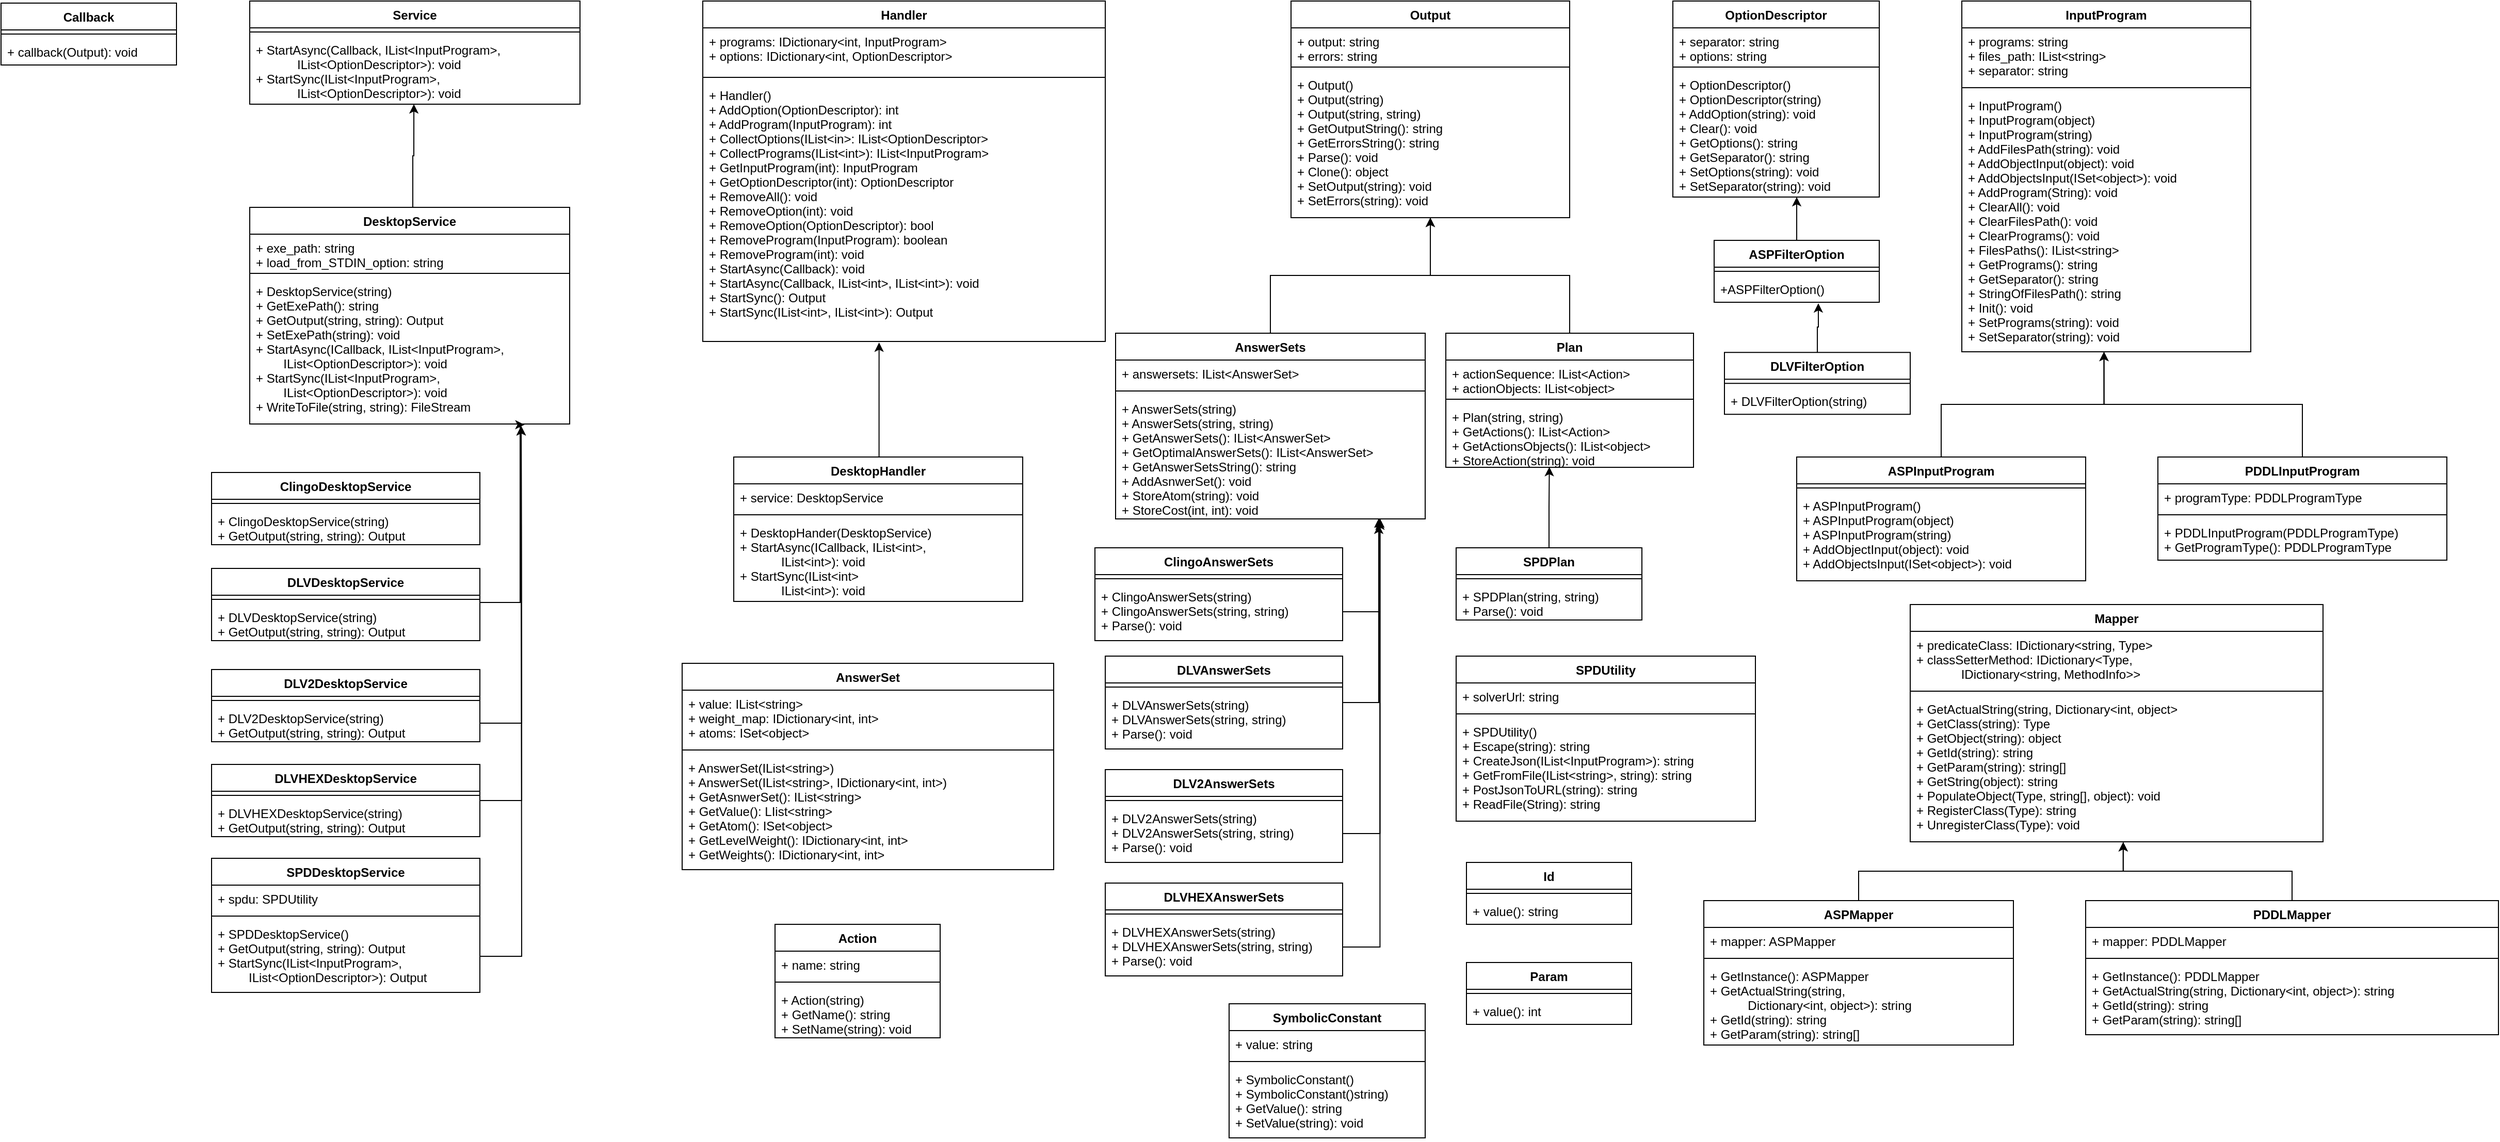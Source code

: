 <mxfile version="12.5.5" type="device"><diagram id="XfxQI-YDz-Ig00bd78r7" name="Page-1"><mxGraphModel dx="1224" dy="1618" grid="1" gridSize="10" guides="1" tooltips="1" connect="1" arrows="1" fold="1" page="1" pageScale="1" pageWidth="827" pageHeight="1169" math="0" shadow="0"><root><mxCell id="0"/><mxCell id="1" parent="0"/><mxCell id="Uh3srBSXITsG0A0jG8PD-2" value="Callback" style="swimlane;fontStyle=1;align=center;verticalAlign=top;childLayout=stackLayout;horizontal=1;startSize=26;horizontalStack=0;resizeParent=1;resizeParentMax=0;resizeLast=0;collapsible=1;marginBottom=0;" parent="1" vertex="1"><mxGeometry x="50" y="-80" width="170" height="60" as="geometry"/></mxCell><mxCell id="Uh3srBSXITsG0A0jG8PD-4" value="" style="line;strokeWidth=1;fillColor=none;align=left;verticalAlign=middle;spacingTop=-1;spacingLeft=3;spacingRight=3;rotatable=0;labelPosition=right;points=[];portConstraint=eastwest;" parent="Uh3srBSXITsG0A0jG8PD-2" vertex="1"><mxGeometry y="26" width="170" height="8" as="geometry"/></mxCell><mxCell id="Uh3srBSXITsG0A0jG8PD-5" value="+ callback(Output): void" style="text;strokeColor=none;fillColor=none;align=left;verticalAlign=top;spacingLeft=4;spacingRight=4;overflow=hidden;rotatable=0;points=[[0,0.5],[1,0.5]];portConstraint=eastwest;" parent="Uh3srBSXITsG0A0jG8PD-2" vertex="1"><mxGeometry y="34" width="170" height="26" as="geometry"/></mxCell><mxCell id="Uh3srBSXITsG0A0jG8PD-7" value="Handler" style="swimlane;fontStyle=1;align=center;verticalAlign=top;childLayout=stackLayout;horizontal=1;startSize=26;horizontalStack=0;resizeParent=1;resizeParentMax=0;resizeLast=0;collapsible=1;marginBottom=0;" parent="1" vertex="1"><mxGeometry x="730" y="-82" width="390" height="330" as="geometry"/></mxCell><mxCell id="Uh3srBSXITsG0A0jG8PD-8" value="+ programs: IDictionary&lt;int, InputProgram&gt;&#xA;+ options: IDictionary&lt;int, OptionDescriptor&gt;" style="text;strokeColor=none;fillColor=none;align=left;verticalAlign=top;spacingLeft=4;spacingRight=4;overflow=hidden;rotatable=0;points=[[0,0.5],[1,0.5]];portConstraint=eastwest;" parent="Uh3srBSXITsG0A0jG8PD-7" vertex="1"><mxGeometry y="26" width="390" height="44" as="geometry"/></mxCell><mxCell id="Uh3srBSXITsG0A0jG8PD-9" value="" style="line;strokeWidth=1;fillColor=none;align=left;verticalAlign=middle;spacingTop=-1;spacingLeft=3;spacingRight=3;rotatable=0;labelPosition=right;points=[];portConstraint=eastwest;" parent="Uh3srBSXITsG0A0jG8PD-7" vertex="1"><mxGeometry y="70" width="390" height="8" as="geometry"/></mxCell><mxCell id="Uh3srBSXITsG0A0jG8PD-10" value="+ Handler()&#xA;+ AddOption(OptionDescriptor): int&#xA;+ AddProgram(InputProgram): int&#xA;+ CollectOptions(IList&lt;in&gt;: IList&lt;OptionDescriptor&gt;&#xA;+ CollectPrograms(IList&lt;int&gt;): IList&lt;InputProgram&gt;&#xA;+ GetInputProgram(int): InputProgram&#xA;+ GetOptionDescriptor(int): OptionDescriptor&#xA;+ RemoveAll(): void&#xA;+ RemoveOption(int): void&#xA;+ RemoveOption(OptionDescriptor): bool&#xA;+ RemoveProgram(InputProgram): boolean&#xA;+ RemoveProgram(int): void&#xA;+ StartAsync(Callback): void&#xA;+ StartAsync(Callback, IList&lt;int&gt;, IList&lt;int&gt;): void&#xA;+ StartSync(): Output&#xA;+ StartSync(IList&lt;int&gt;, IList&lt;int&gt;): Output&#xA;" style="text;strokeColor=none;fillColor=none;align=left;verticalAlign=top;spacingLeft=4;spacingRight=4;overflow=hidden;rotatable=0;points=[[0,0.5],[1,0.5]];portConstraint=eastwest;" parent="Uh3srBSXITsG0A0jG8PD-7" vertex="1"><mxGeometry y="78" width="390" height="252" as="geometry"/></mxCell><mxCell id="Uh3srBSXITsG0A0jG8PD-11" value="InputProgram" style="swimlane;fontStyle=1;align=center;verticalAlign=top;childLayout=stackLayout;horizontal=1;startSize=26;horizontalStack=0;resizeParent=1;resizeParentMax=0;resizeLast=0;collapsible=1;marginBottom=0;" parent="1" vertex="1"><mxGeometry x="1950" y="-82" width="280" height="340" as="geometry"/></mxCell><mxCell id="Uh3srBSXITsG0A0jG8PD-12" value="+ programs: string&#xA;+ files_path: IList&lt;string&gt;&#xA;+ separator: string" style="text;strokeColor=none;fillColor=none;align=left;verticalAlign=top;spacingLeft=4;spacingRight=4;overflow=hidden;rotatable=0;points=[[0,0.5],[1,0.5]];portConstraint=eastwest;" parent="Uh3srBSXITsG0A0jG8PD-11" vertex="1"><mxGeometry y="26" width="280" height="54" as="geometry"/></mxCell><mxCell id="Uh3srBSXITsG0A0jG8PD-13" value="" style="line;strokeWidth=1;fillColor=none;align=left;verticalAlign=middle;spacingTop=-1;spacingLeft=3;spacingRight=3;rotatable=0;labelPosition=right;points=[];portConstraint=eastwest;" parent="Uh3srBSXITsG0A0jG8PD-11" vertex="1"><mxGeometry y="80" width="280" height="8" as="geometry"/></mxCell><mxCell id="Uh3srBSXITsG0A0jG8PD-14" value="+ InputProgram()&#xA;+ InputProgram(object)&#xA;+ InputProgram(string)&#xA;+ AddFilesPath(string): void&#xA;+ AddObjectInput(object): void&#xA;+ AddObjectsInput(ISet&lt;object&gt;): void&#xA;+ AddProgram(String): void &#xA;+ ClearAll(): void&#xA;+ ClearFilesPath(): void&#xA;+ ClearPrograms(): void&#xA;+ FilesPaths(): IList&lt;string&gt;&#xA;+ GetPrograms(): string&#xA;+ GetSeparator(): string&#xA;+ StringOfFilesPath(): string&#xA;+ Init(): void&#xA;+ SetPrograms(string): void&#xA;+ SetSeparator(string): void&#xA;" style="text;strokeColor=none;fillColor=none;align=left;verticalAlign=top;spacingLeft=4;spacingRight=4;overflow=hidden;rotatable=0;points=[[0,0.5],[1,0.5]];portConstraint=eastwest;" parent="Uh3srBSXITsG0A0jG8PD-11" vertex="1"><mxGeometry y="88" width="280" height="252" as="geometry"/></mxCell><mxCell id="Uh3srBSXITsG0A0jG8PD-15" value="OptionDescriptor" style="swimlane;fontStyle=1;align=center;verticalAlign=top;childLayout=stackLayout;horizontal=1;startSize=26;horizontalStack=0;resizeParent=1;resizeParentMax=0;resizeLast=0;collapsible=1;marginBottom=0;" parent="1" vertex="1"><mxGeometry x="1670" y="-82" width="200" height="190" as="geometry"/></mxCell><mxCell id="Uh3srBSXITsG0A0jG8PD-16" value="+ separator: string&#xA;+ options: string&#xA;" style="text;strokeColor=none;fillColor=none;align=left;verticalAlign=top;spacingLeft=4;spacingRight=4;overflow=hidden;rotatable=0;points=[[0,0.5],[1,0.5]];portConstraint=eastwest;" parent="Uh3srBSXITsG0A0jG8PD-15" vertex="1"><mxGeometry y="26" width="200" height="34" as="geometry"/></mxCell><mxCell id="Uh3srBSXITsG0A0jG8PD-17" value="" style="line;strokeWidth=1;fillColor=none;align=left;verticalAlign=middle;spacingTop=-1;spacingLeft=3;spacingRight=3;rotatable=0;labelPosition=right;points=[];portConstraint=eastwest;" parent="Uh3srBSXITsG0A0jG8PD-15" vertex="1"><mxGeometry y="60" width="200" height="8" as="geometry"/></mxCell><mxCell id="Uh3srBSXITsG0A0jG8PD-18" value="+ OptionDescriptor()&#xA;+ OptionDescriptor(string)&#xA;+ AddOption(string): void&#xA;+ Clear(): void&#xA;+ GetOptions(): string&#xA;+ GetSeparator(): string&#xA;+ SetOptions(string): void&#xA;+ SetSeparator(string): void" style="text;strokeColor=none;fillColor=none;align=left;verticalAlign=top;spacingLeft=4;spacingRight=4;overflow=hidden;rotatable=0;points=[[0,0.5],[1,0.5]];portConstraint=eastwest;" parent="Uh3srBSXITsG0A0jG8PD-15" vertex="1"><mxGeometry y="68" width="200" height="122" as="geometry"/></mxCell><mxCell id="Uh3srBSXITsG0A0jG8PD-19" value="Output" style="swimlane;fontStyle=1;align=center;verticalAlign=top;childLayout=stackLayout;horizontal=1;startSize=26;horizontalStack=0;resizeParent=1;resizeParentMax=0;resizeLast=0;collapsible=1;marginBottom=0;" parent="1" vertex="1"><mxGeometry x="1300" y="-82" width="270" height="210" as="geometry"/></mxCell><mxCell id="Uh3srBSXITsG0A0jG8PD-20" value="+ output: string&#xA;+ errors: string" style="text;strokeColor=none;fillColor=none;align=left;verticalAlign=top;spacingLeft=4;spacingRight=4;overflow=hidden;rotatable=0;points=[[0,0.5],[1,0.5]];portConstraint=eastwest;" parent="Uh3srBSXITsG0A0jG8PD-19" vertex="1"><mxGeometry y="26" width="270" height="34" as="geometry"/></mxCell><mxCell id="Uh3srBSXITsG0A0jG8PD-21" value="" style="line;strokeWidth=1;fillColor=none;align=left;verticalAlign=middle;spacingTop=-1;spacingLeft=3;spacingRight=3;rotatable=0;labelPosition=right;points=[];portConstraint=eastwest;" parent="Uh3srBSXITsG0A0jG8PD-19" vertex="1"><mxGeometry y="60" width="270" height="8" as="geometry"/></mxCell><mxCell id="Uh3srBSXITsG0A0jG8PD-22" value="+ Output()&#xA;+ Output(string)&#xA;+ Output(string, string)&#xA;+ GetOutputString(): string&#xA;+ GetErrorsString(): string&#xA;+ Parse(): void&#xA;+ Clone(): object&#xA;+ SetOutput(string): void&#xA;+ SetErrors(string): void" style="text;strokeColor=none;fillColor=none;align=left;verticalAlign=top;spacingLeft=4;spacingRight=4;overflow=hidden;rotatable=0;points=[[0,0.5],[1,0.5]];portConstraint=eastwest;" parent="Uh3srBSXITsG0A0jG8PD-19" vertex="1"><mxGeometry y="68" width="270" height="142" as="geometry"/></mxCell><mxCell id="Uh3srBSXITsG0A0jG8PD-23" value="Service" style="swimlane;fontStyle=1;align=center;verticalAlign=top;childLayout=stackLayout;horizontal=1;startSize=26;horizontalStack=0;resizeParent=1;resizeParentMax=0;resizeLast=0;collapsible=1;marginBottom=0;" parent="1" vertex="1"><mxGeometry x="291" y="-82" width="320" height="100" as="geometry"/></mxCell><mxCell id="Uh3srBSXITsG0A0jG8PD-25" value="" style="line;strokeWidth=1;fillColor=none;align=left;verticalAlign=middle;spacingTop=-1;spacingLeft=3;spacingRight=3;rotatable=0;labelPosition=right;points=[];portConstraint=eastwest;" parent="Uh3srBSXITsG0A0jG8PD-23" vertex="1"><mxGeometry y="26" width="320" height="8" as="geometry"/></mxCell><mxCell id="Uh3srBSXITsG0A0jG8PD-26" value="+ StartAsync(Callback, IList&lt;InputProgram&gt;, &#xA;            IList&lt;OptionDescriptor&gt;): void&#xA;+ StartSync(IList&lt;InputProgram&gt;,&#xA;            IList&lt;OptionDescriptor&gt;): void&#xA;" style="text;strokeColor=none;fillColor=none;align=left;verticalAlign=top;spacingLeft=4;spacingRight=4;overflow=hidden;rotatable=0;points=[[0,0.5],[1,0.5]];portConstraint=eastwest;" parent="Uh3srBSXITsG0A0jG8PD-23" vertex="1"><mxGeometry y="34" width="320" height="66" as="geometry"/></mxCell><mxCell id="Uh3srBSXITsG0A0jG8PD-27" value="AnswerSet" style="swimlane;fontStyle=1;align=center;verticalAlign=top;childLayout=stackLayout;horizontal=1;startSize=26;horizontalStack=0;resizeParent=1;resizeParentMax=0;resizeLast=0;collapsible=1;marginBottom=0;" parent="1" vertex="1"><mxGeometry x="710" y="560" width="360" height="200" as="geometry"/></mxCell><mxCell id="Uh3srBSXITsG0A0jG8PD-28" value="+ value: IList&lt;string&gt;&#xA;+ weight_map: IDictionary&lt;int, int&gt;&#xA;+ atoms: ISet&lt;object&gt;" style="text;strokeColor=none;fillColor=none;align=left;verticalAlign=top;spacingLeft=4;spacingRight=4;overflow=hidden;rotatable=0;points=[[0,0.5],[1,0.5]];portConstraint=eastwest;" parent="Uh3srBSXITsG0A0jG8PD-27" vertex="1"><mxGeometry y="26" width="360" height="54" as="geometry"/></mxCell><mxCell id="Uh3srBSXITsG0A0jG8PD-29" value="" style="line;strokeWidth=1;fillColor=none;align=left;verticalAlign=middle;spacingTop=-1;spacingLeft=3;spacingRight=3;rotatable=0;labelPosition=right;points=[];portConstraint=eastwest;" parent="Uh3srBSXITsG0A0jG8PD-27" vertex="1"><mxGeometry y="80" width="360" height="8" as="geometry"/></mxCell><mxCell id="Uh3srBSXITsG0A0jG8PD-30" value="+ AnswerSet(IList&lt;string&gt;)&#xA;+ AnswerSet(IList&lt;string&gt;, IDictionary&lt;int, int&gt;)&#xA;+ GetAsnwerSet(): IList&lt;string&gt;&#xA;+ GetValue(): LIist&lt;string&gt;&#xA;+ GetAtom(): ISet&lt;object&gt;&#xA;+ GetLevelWeight(): IDictionary&lt;int, int&gt;&#xA;+ GetWeights(): IDictionary&lt;int, int&gt;" style="text;strokeColor=none;fillColor=none;align=left;verticalAlign=top;spacingLeft=4;spacingRight=4;overflow=hidden;rotatable=0;points=[[0,0.5],[1,0.5]];portConstraint=eastwest;" parent="Uh3srBSXITsG0A0jG8PD-27" vertex="1"><mxGeometry y="88" width="360" height="112" as="geometry"/></mxCell><mxCell id="mGB9U6Sc5AAGe_RkMhGL-8" style="edgeStyle=orthogonalEdgeStyle;rounded=0;orthogonalLoop=1;jettySize=auto;html=1;entryX=0.5;entryY=1;entryDx=0;entryDy=0;" edge="1" parent="1" source="Uh3srBSXITsG0A0jG8PD-31" target="Uh3srBSXITsG0A0jG8PD-19"><mxGeometry relative="1" as="geometry"/></mxCell><mxCell id="Uh3srBSXITsG0A0jG8PD-31" value="AnswerSets" style="swimlane;fontStyle=1;align=center;verticalAlign=top;childLayout=stackLayout;horizontal=1;startSize=26;horizontalStack=0;resizeParent=1;resizeParentMax=0;resizeLast=0;collapsible=1;marginBottom=0;" parent="1" vertex="1"><mxGeometry x="1130" y="240" width="300" height="180" as="geometry"/></mxCell><mxCell id="Uh3srBSXITsG0A0jG8PD-32" value="+ answersets: IList&lt;AnswerSet&gt;" style="text;strokeColor=none;fillColor=none;align=left;verticalAlign=top;spacingLeft=4;spacingRight=4;overflow=hidden;rotatable=0;points=[[0,0.5],[1,0.5]];portConstraint=eastwest;" parent="Uh3srBSXITsG0A0jG8PD-31" vertex="1"><mxGeometry y="26" width="300" height="26" as="geometry"/></mxCell><mxCell id="Uh3srBSXITsG0A0jG8PD-33" value="" style="line;strokeWidth=1;fillColor=none;align=left;verticalAlign=middle;spacingTop=-1;spacingLeft=3;spacingRight=3;rotatable=0;labelPosition=right;points=[];portConstraint=eastwest;" parent="Uh3srBSXITsG0A0jG8PD-31" vertex="1"><mxGeometry y="52" width="300" height="8" as="geometry"/></mxCell><mxCell id="Uh3srBSXITsG0A0jG8PD-34" value="+ AnswerSets(string)&#xA;+ AnswerSets(string, string)&#xA;+ GetAnswerSets(): IList&lt;AnswerSet&gt;&#xA;+ GetOptimalAnswerSets(): IList&lt;AnswerSet&gt;&#xA;+ GetAnswerSetsString(): string&#xA;+ AddAsnwerSet(): void&#xA;+ StoreAtom(string): void&#xA;+ StoreCost(int, int): void&#xA;" style="text;strokeColor=none;fillColor=none;align=left;verticalAlign=top;spacingLeft=4;spacingRight=4;overflow=hidden;rotatable=0;points=[[0,0.5],[1,0.5]];portConstraint=eastwest;" parent="Uh3srBSXITsG0A0jG8PD-31" vertex="1"><mxGeometry y="60" width="300" height="120" as="geometry"/></mxCell><mxCell id="mGB9U6Sc5AAGe_RkMhGL-6" style="edgeStyle=orthogonalEdgeStyle;rounded=0;orthogonalLoop=1;jettySize=auto;html=1;entryX=0.6;entryY=1;entryDx=0;entryDy=0;entryPerimeter=0;" edge="1" parent="1" source="Uh3srBSXITsG0A0jG8PD-35" target="Uh3srBSXITsG0A0jG8PD-18"><mxGeometry relative="1" as="geometry"/></mxCell><mxCell id="Uh3srBSXITsG0A0jG8PD-35" value="ASPFilterOption" style="swimlane;fontStyle=1;align=center;verticalAlign=top;childLayout=stackLayout;horizontal=1;startSize=26;horizontalStack=0;resizeParent=1;resizeParentMax=0;resizeLast=0;collapsible=1;marginBottom=0;" parent="1" vertex="1"><mxGeometry x="1710" y="150" width="160" height="60" as="geometry"/></mxCell><mxCell id="Uh3srBSXITsG0A0jG8PD-37" value="" style="line;strokeWidth=1;fillColor=none;align=left;verticalAlign=middle;spacingTop=-1;spacingLeft=3;spacingRight=3;rotatable=0;labelPosition=right;points=[];portConstraint=eastwest;" parent="Uh3srBSXITsG0A0jG8PD-35" vertex="1"><mxGeometry y="26" width="160" height="8" as="geometry"/></mxCell><mxCell id="Uh3srBSXITsG0A0jG8PD-38" value="+ASPFilterOption()" style="text;strokeColor=none;fillColor=none;align=left;verticalAlign=top;spacingLeft=4;spacingRight=4;overflow=hidden;rotatable=0;points=[[0,0.5],[1,0.5]];portConstraint=eastwest;" parent="Uh3srBSXITsG0A0jG8PD-35" vertex="1"><mxGeometry y="34" width="160" height="26" as="geometry"/></mxCell><mxCell id="G0RfDFOkTL-xEUt1QA9_-33" style="edgeStyle=orthogonalEdgeStyle;rounded=0;orthogonalLoop=1;jettySize=auto;html=1;entryX=0.492;entryY=1;entryDx=0;entryDy=0;entryPerimeter=0;" parent="1" source="Uh3srBSXITsG0A0jG8PD-39" target="Uh3srBSXITsG0A0jG8PD-14" edge="1"><mxGeometry relative="1" as="geometry"/></mxCell><mxCell id="Uh3srBSXITsG0A0jG8PD-39" value="ASPInputProgram" style="swimlane;fontStyle=1;align=center;verticalAlign=top;childLayout=stackLayout;horizontal=1;startSize=26;horizontalStack=0;resizeParent=1;resizeParentMax=0;resizeLast=0;collapsible=1;marginBottom=0;" parent="1" vertex="1"><mxGeometry x="1790" y="360" width="280" height="120" as="geometry"/></mxCell><mxCell id="Uh3srBSXITsG0A0jG8PD-41" value="" style="line;strokeWidth=1;fillColor=none;align=left;verticalAlign=middle;spacingTop=-1;spacingLeft=3;spacingRight=3;rotatable=0;labelPosition=right;points=[];portConstraint=eastwest;" parent="Uh3srBSXITsG0A0jG8PD-39" vertex="1"><mxGeometry y="26" width="280" height="8" as="geometry"/></mxCell><mxCell id="Uh3srBSXITsG0A0jG8PD-42" value="+ ASPInputProgram()&#xA;+ ASPInputProgram(object)&#xA;+ ASPInputProgram(string)&#xA;+ AddObjectInput(object): void&#xA;+ AddObjectsInput(ISet&lt;object&gt;): void" style="text;strokeColor=none;fillColor=none;align=left;verticalAlign=top;spacingLeft=4;spacingRight=4;overflow=hidden;rotatable=0;points=[[0,0.5],[1,0.5]];portConstraint=eastwest;" parent="Uh3srBSXITsG0A0jG8PD-39" vertex="1"><mxGeometry y="34" width="280" height="86" as="geometry"/></mxCell><mxCell id="G0RfDFOkTL-xEUt1QA9_-35" style="edgeStyle=orthogonalEdgeStyle;rounded=0;orthogonalLoop=1;jettySize=auto;html=1;entryX=0.516;entryY=1.002;entryDx=0;entryDy=0;entryPerimeter=0;" parent="1" source="Uh3srBSXITsG0A0jG8PD-43" target="Uh3srBSXITsG0A0jG8PD-78" edge="1"><mxGeometry relative="1" as="geometry"/></mxCell><mxCell id="Uh3srBSXITsG0A0jG8PD-43" value="ASPMapper" style="swimlane;fontStyle=1;align=center;verticalAlign=top;childLayout=stackLayout;horizontal=1;startSize=26;horizontalStack=0;resizeParent=1;resizeParentMax=0;resizeLast=0;collapsible=1;marginBottom=0;" parent="1" vertex="1"><mxGeometry x="1700" y="790" width="300" height="140" as="geometry"/></mxCell><mxCell id="Uh3srBSXITsG0A0jG8PD-44" value="+ mapper: ASPMapper" style="text;strokeColor=none;fillColor=none;align=left;verticalAlign=top;spacingLeft=4;spacingRight=4;overflow=hidden;rotatable=0;points=[[0,0.5],[1,0.5]];portConstraint=eastwest;" parent="Uh3srBSXITsG0A0jG8PD-43" vertex="1"><mxGeometry y="26" width="300" height="26" as="geometry"/></mxCell><mxCell id="Uh3srBSXITsG0A0jG8PD-45" value="" style="line;strokeWidth=1;fillColor=none;align=left;verticalAlign=middle;spacingTop=-1;spacingLeft=3;spacingRight=3;rotatable=0;labelPosition=right;points=[];portConstraint=eastwest;" parent="Uh3srBSXITsG0A0jG8PD-43" vertex="1"><mxGeometry y="52" width="300" height="8" as="geometry"/></mxCell><mxCell id="Uh3srBSXITsG0A0jG8PD-46" value="+ GetInstance(): ASPMapper&#xA;+ GetActualString(string, &#xA;           Dictionary&lt;int, object&gt;): string&#xA;+ GetId(string): string&#xA;+ GetParam(string): string[]" style="text;strokeColor=none;fillColor=none;align=left;verticalAlign=top;spacingLeft=4;spacingRight=4;overflow=hidden;rotatable=0;points=[[0,0.5],[1,0.5]];portConstraint=eastwest;" parent="Uh3srBSXITsG0A0jG8PD-43" vertex="1"><mxGeometry y="60" width="300" height="80" as="geometry"/></mxCell><mxCell id="Uh3srBSXITsG0A0jG8PD-51" value="SymbolicConstant" style="swimlane;fontStyle=1;align=center;verticalAlign=top;childLayout=stackLayout;horizontal=1;startSize=26;horizontalStack=0;resizeParent=1;resizeParentMax=0;resizeLast=0;collapsible=1;marginBottom=0;" parent="1" vertex="1"><mxGeometry x="1240" y="890" width="190" height="130" as="geometry"/></mxCell><mxCell id="Uh3srBSXITsG0A0jG8PD-52" value="+ value: string" style="text;strokeColor=none;fillColor=none;align=left;verticalAlign=top;spacingLeft=4;spacingRight=4;overflow=hidden;rotatable=0;points=[[0,0.5],[1,0.5]];portConstraint=eastwest;" parent="Uh3srBSXITsG0A0jG8PD-51" vertex="1"><mxGeometry y="26" width="190" height="26" as="geometry"/></mxCell><mxCell id="Uh3srBSXITsG0A0jG8PD-53" value="" style="line;strokeWidth=1;fillColor=none;align=left;verticalAlign=middle;spacingTop=-1;spacingLeft=3;spacingRight=3;rotatable=0;labelPosition=right;points=[];portConstraint=eastwest;" parent="Uh3srBSXITsG0A0jG8PD-51" vertex="1"><mxGeometry y="52" width="190" height="8" as="geometry"/></mxCell><mxCell id="Uh3srBSXITsG0A0jG8PD-54" value="+ SymbolicConstant()&#xA;+ SymbolicConstant()string)&#xA;+ GetValue(): string&#xA;+ SetValue(string): void&#xA;" style="text;strokeColor=none;fillColor=none;align=left;verticalAlign=top;spacingLeft=4;spacingRight=4;overflow=hidden;rotatable=0;points=[[0,0.5],[1,0.5]];portConstraint=eastwest;" parent="Uh3srBSXITsG0A0jG8PD-51" vertex="1"><mxGeometry y="60" width="190" height="70" as="geometry"/></mxCell><mxCell id="Uh3srBSXITsG0A0jG8PD-55" value="Action" style="swimlane;fontStyle=1;align=center;verticalAlign=top;childLayout=stackLayout;horizontal=1;startSize=26;horizontalStack=0;resizeParent=1;resizeParentMax=0;resizeLast=0;collapsible=1;marginBottom=0;" parent="1" vertex="1"><mxGeometry x="800" y="813" width="160" height="110" as="geometry"/></mxCell><mxCell id="Uh3srBSXITsG0A0jG8PD-56" value="+ name: string" style="text;strokeColor=none;fillColor=none;align=left;verticalAlign=top;spacingLeft=4;spacingRight=4;overflow=hidden;rotatable=0;points=[[0,0.5],[1,0.5]];portConstraint=eastwest;" parent="Uh3srBSXITsG0A0jG8PD-55" vertex="1"><mxGeometry y="26" width="160" height="26" as="geometry"/></mxCell><mxCell id="Uh3srBSXITsG0A0jG8PD-57" value="" style="line;strokeWidth=1;fillColor=none;align=left;verticalAlign=middle;spacingTop=-1;spacingLeft=3;spacingRight=3;rotatable=0;labelPosition=right;points=[];portConstraint=eastwest;" parent="Uh3srBSXITsG0A0jG8PD-55" vertex="1"><mxGeometry y="52" width="160" height="8" as="geometry"/></mxCell><mxCell id="Uh3srBSXITsG0A0jG8PD-58" value="+ Action(string)&#xA;+ GetName(): string&#xA;+ SetName(string): void&#xA;" style="text;strokeColor=none;fillColor=none;align=left;verticalAlign=top;spacingLeft=4;spacingRight=4;overflow=hidden;rotatable=0;points=[[0,0.5],[1,0.5]];portConstraint=eastwest;" parent="Uh3srBSXITsG0A0jG8PD-55" vertex="1"><mxGeometry y="60" width="160" height="50" as="geometry"/></mxCell><mxCell id="G0RfDFOkTL-xEUt1QA9_-34" style="edgeStyle=orthogonalEdgeStyle;rounded=0;orthogonalLoop=1;jettySize=auto;html=1;entryX=0.492;entryY=1;entryDx=0;entryDy=0;entryPerimeter=0;" parent="1" source="Uh3srBSXITsG0A0jG8PD-59" target="Uh3srBSXITsG0A0jG8PD-14" edge="1"><mxGeometry relative="1" as="geometry"/></mxCell><mxCell id="Uh3srBSXITsG0A0jG8PD-59" value="PDDLInputProgram" style="swimlane;fontStyle=1;align=center;verticalAlign=top;childLayout=stackLayout;horizontal=1;startSize=26;horizontalStack=0;resizeParent=1;resizeParentMax=0;resizeLast=0;collapsible=1;marginBottom=0;" parent="1" vertex="1"><mxGeometry x="2140" y="360" width="280" height="100" as="geometry"/></mxCell><mxCell id="Uh3srBSXITsG0A0jG8PD-60" value="+ programType: PDDLProgramType" style="text;strokeColor=none;fillColor=none;align=left;verticalAlign=top;spacingLeft=4;spacingRight=4;overflow=hidden;rotatable=0;points=[[0,0.5],[1,0.5]];portConstraint=eastwest;" parent="Uh3srBSXITsG0A0jG8PD-59" vertex="1"><mxGeometry y="26" width="280" height="26" as="geometry"/></mxCell><mxCell id="Uh3srBSXITsG0A0jG8PD-61" value="" style="line;strokeWidth=1;fillColor=none;align=left;verticalAlign=middle;spacingTop=-1;spacingLeft=3;spacingRight=3;rotatable=0;labelPosition=right;points=[];portConstraint=eastwest;" parent="Uh3srBSXITsG0A0jG8PD-59" vertex="1"><mxGeometry y="52" width="280" height="8" as="geometry"/></mxCell><mxCell id="Uh3srBSXITsG0A0jG8PD-62" value="+ PDDLInputProgram(PDDLProgramType)&#xA;+ GetProgramType(): PDDLProgramType&#xA;" style="text;strokeColor=none;fillColor=none;align=left;verticalAlign=top;spacingLeft=4;spacingRight=4;overflow=hidden;rotatable=0;points=[[0,0.5],[1,0.5]];portConstraint=eastwest;" parent="Uh3srBSXITsG0A0jG8PD-59" vertex="1"><mxGeometry y="60" width="280" height="40" as="geometry"/></mxCell><mxCell id="G0RfDFOkTL-xEUt1QA9_-36" style="edgeStyle=orthogonalEdgeStyle;rounded=0;orthogonalLoop=1;jettySize=auto;html=1;entryX=0.516;entryY=1.002;entryDx=0;entryDy=0;entryPerimeter=0;" parent="1" source="Uh3srBSXITsG0A0jG8PD-63" target="Uh3srBSXITsG0A0jG8PD-78" edge="1"><mxGeometry relative="1" as="geometry"/></mxCell><mxCell id="Uh3srBSXITsG0A0jG8PD-63" value="PDDLMapper" style="swimlane;fontStyle=1;align=center;verticalAlign=top;childLayout=stackLayout;horizontal=1;startSize=26;horizontalStack=0;resizeParent=1;resizeParentMax=0;resizeLast=0;collapsible=1;marginBottom=0;" parent="1" vertex="1"><mxGeometry x="2070" y="790" width="400" height="130" as="geometry"/></mxCell><mxCell id="Uh3srBSXITsG0A0jG8PD-64" value="+ mapper: PDDLMapper" style="text;strokeColor=none;fillColor=none;align=left;verticalAlign=top;spacingLeft=4;spacingRight=4;overflow=hidden;rotatable=0;points=[[0,0.5],[1,0.5]];portConstraint=eastwest;" parent="Uh3srBSXITsG0A0jG8PD-63" vertex="1"><mxGeometry y="26" width="400" height="26" as="geometry"/></mxCell><mxCell id="Uh3srBSXITsG0A0jG8PD-65" value="" style="line;strokeWidth=1;fillColor=none;align=left;verticalAlign=middle;spacingTop=-1;spacingLeft=3;spacingRight=3;rotatable=0;labelPosition=right;points=[];portConstraint=eastwest;" parent="Uh3srBSXITsG0A0jG8PD-63" vertex="1"><mxGeometry y="52" width="400" height="8" as="geometry"/></mxCell><mxCell id="Uh3srBSXITsG0A0jG8PD-66" value="+ GetInstance(): PDDLMapper&#xA;+ GetActualString(string, Dictionary&lt;int, object&gt;): string&#xA;+ GetId(string): string&#xA;+ GetParam(string): string[]&#xA;" style="text;strokeColor=none;fillColor=none;align=left;verticalAlign=top;spacingLeft=4;spacingRight=4;overflow=hidden;rotatable=0;points=[[0,0.5],[1,0.5]];portConstraint=eastwest;" parent="Uh3srBSXITsG0A0jG8PD-63" vertex="1"><mxGeometry y="60" width="400" height="70" as="geometry"/></mxCell><mxCell id="mGB9U6Sc5AAGe_RkMhGL-9" style="edgeStyle=orthogonalEdgeStyle;rounded=0;orthogonalLoop=1;jettySize=auto;html=1;entryX=0.5;entryY=1;entryDx=0;entryDy=0;" edge="1" parent="1" source="Uh3srBSXITsG0A0jG8PD-67" target="Uh3srBSXITsG0A0jG8PD-19"><mxGeometry relative="1" as="geometry"/></mxCell><mxCell id="Uh3srBSXITsG0A0jG8PD-67" value="Plan" style="swimlane;fontStyle=1;align=center;verticalAlign=top;childLayout=stackLayout;horizontal=1;startSize=26;horizontalStack=0;resizeParent=1;resizeParentMax=0;resizeLast=0;collapsible=1;marginBottom=0;" parent="1" vertex="1"><mxGeometry x="1450" y="240" width="240" height="130" as="geometry"/></mxCell><mxCell id="Uh3srBSXITsG0A0jG8PD-68" value="+ actionSequence: IList&lt;Action&gt;&#xA;+ actionObjects: IList&lt;object&gt;&#xA;" style="text;strokeColor=none;fillColor=none;align=left;verticalAlign=top;spacingLeft=4;spacingRight=4;overflow=hidden;rotatable=0;points=[[0,0.5],[1,0.5]];portConstraint=eastwest;" parent="Uh3srBSXITsG0A0jG8PD-67" vertex="1"><mxGeometry y="26" width="240" height="34" as="geometry"/></mxCell><mxCell id="Uh3srBSXITsG0A0jG8PD-69" value="" style="line;strokeWidth=1;fillColor=none;align=left;verticalAlign=middle;spacingTop=-1;spacingLeft=3;spacingRight=3;rotatable=0;labelPosition=right;points=[];portConstraint=eastwest;" parent="Uh3srBSXITsG0A0jG8PD-67" vertex="1"><mxGeometry y="60" width="240" height="8" as="geometry"/></mxCell><mxCell id="Uh3srBSXITsG0A0jG8PD-70" value="+ Plan(string, string)&#xA;+ GetActions(): IList&lt;Action&gt;&#xA;+ GetActionsObjects(): IList&lt;object&gt;&#xA;+ StoreAction(string): void&#xA;" style="text;strokeColor=none;fillColor=none;align=left;verticalAlign=top;spacingLeft=4;spacingRight=4;overflow=hidden;rotatable=0;points=[[0,0.5],[1,0.5]];portConstraint=eastwest;" parent="Uh3srBSXITsG0A0jG8PD-67" vertex="1"><mxGeometry y="68" width="240" height="62" as="geometry"/></mxCell><mxCell id="Uh3srBSXITsG0A0jG8PD-71" value="Id" style="swimlane;fontStyle=1;align=center;verticalAlign=top;childLayout=stackLayout;horizontal=1;startSize=26;horizontalStack=0;resizeParent=1;resizeParentMax=0;resizeLast=0;collapsible=1;marginBottom=0;" parent="1" vertex="1"><mxGeometry x="1470" y="753" width="160" height="60" as="geometry"/></mxCell><mxCell id="Uh3srBSXITsG0A0jG8PD-73" value="" style="line;strokeWidth=1;fillColor=none;align=left;verticalAlign=middle;spacingTop=-1;spacingLeft=3;spacingRight=3;rotatable=0;labelPosition=right;points=[];portConstraint=eastwest;" parent="Uh3srBSXITsG0A0jG8PD-71" vertex="1"><mxGeometry y="26" width="160" height="8" as="geometry"/></mxCell><mxCell id="Uh3srBSXITsG0A0jG8PD-74" value="+ value(): string" style="text;strokeColor=none;fillColor=none;align=left;verticalAlign=top;spacingLeft=4;spacingRight=4;overflow=hidden;rotatable=0;points=[[0,0.5],[1,0.5]];portConstraint=eastwest;" parent="Uh3srBSXITsG0A0jG8PD-71" vertex="1"><mxGeometry y="34" width="160" height="26" as="geometry"/></mxCell><mxCell id="Uh3srBSXITsG0A0jG8PD-75" value="Mapper" style="swimlane;fontStyle=1;align=center;verticalAlign=top;childLayout=stackLayout;horizontal=1;startSize=26;horizontalStack=0;resizeParent=1;resizeParentMax=0;resizeLast=0;collapsible=1;marginBottom=0;" parent="1" vertex="1"><mxGeometry x="1900" y="503" width="400" height="230" as="geometry"/></mxCell><mxCell id="Uh3srBSXITsG0A0jG8PD-76" value="+ predicateClass: IDictionary&lt;string, Type&gt;&#xA;+ classSetterMethod: IDictionary&lt;Type, &#xA;             IDictionary&lt;string, MethodInfo&gt;&gt;" style="text;strokeColor=none;fillColor=none;align=left;verticalAlign=top;spacingLeft=4;spacingRight=4;overflow=hidden;rotatable=0;points=[[0,0.5],[1,0.5]];portConstraint=eastwest;" parent="Uh3srBSXITsG0A0jG8PD-75" vertex="1"><mxGeometry y="26" width="400" height="54" as="geometry"/></mxCell><mxCell id="Uh3srBSXITsG0A0jG8PD-77" value="" style="line;strokeWidth=1;fillColor=none;align=left;verticalAlign=middle;spacingTop=-1;spacingLeft=3;spacingRight=3;rotatable=0;labelPosition=right;points=[];portConstraint=eastwest;" parent="Uh3srBSXITsG0A0jG8PD-75" vertex="1"><mxGeometry y="80" width="400" height="8" as="geometry"/></mxCell><mxCell id="Uh3srBSXITsG0A0jG8PD-78" value="+ GetActualString(string, Dictionary&lt;int, object&gt;&#xA;+ GetClass(string): Type&#xA;+ GetObject(string): object&#xA;+ GetId(string): string&#xA;+ GetParam(string): string[]&#xA;+ GetString(object): string&#xA;+ PopulateObject(Type, string[], object): void&#xA;+ RegisterClass(Type): string&#xA;+ UnregisterClass(Type): void&#xA;" style="text;strokeColor=none;fillColor=none;align=left;verticalAlign=top;spacingLeft=4;spacingRight=4;overflow=hidden;rotatable=0;points=[[0,0.5],[1,0.5]];portConstraint=eastwest;" parent="Uh3srBSXITsG0A0jG8PD-75" vertex="1"><mxGeometry y="88" width="400" height="142" as="geometry"/></mxCell><mxCell id="Uh3srBSXITsG0A0jG8PD-79" value="Param" style="swimlane;fontStyle=1;align=center;verticalAlign=top;childLayout=stackLayout;horizontal=1;startSize=26;horizontalStack=0;resizeParent=1;resizeParentMax=0;resizeLast=0;collapsible=1;marginBottom=0;" parent="1" vertex="1"><mxGeometry x="1470" y="850" width="160" height="60" as="geometry"/></mxCell><mxCell id="Uh3srBSXITsG0A0jG8PD-81" value="" style="line;strokeWidth=1;fillColor=none;align=left;verticalAlign=middle;spacingTop=-1;spacingLeft=3;spacingRight=3;rotatable=0;labelPosition=right;points=[];portConstraint=eastwest;" parent="Uh3srBSXITsG0A0jG8PD-79" vertex="1"><mxGeometry y="26" width="160" height="8" as="geometry"/></mxCell><mxCell id="Uh3srBSXITsG0A0jG8PD-82" value="+ value(): int" style="text;strokeColor=none;fillColor=none;align=left;verticalAlign=top;spacingLeft=4;spacingRight=4;overflow=hidden;rotatable=0;points=[[0,0.5],[1,0.5]];portConstraint=eastwest;" parent="Uh3srBSXITsG0A0jG8PD-79" vertex="1"><mxGeometry y="34" width="160" height="26" as="geometry"/></mxCell><mxCell id="mGB9U6Sc5AAGe_RkMhGL-7" style="edgeStyle=orthogonalEdgeStyle;rounded=0;orthogonalLoop=1;jettySize=auto;html=1;entryX=0.438;entryY=1.004;entryDx=0;entryDy=0;entryPerimeter=0;" edge="1" parent="1" source="Uh3srBSXITsG0A0jG8PD-103" target="Uh3srBSXITsG0A0jG8PD-10"><mxGeometry relative="1" as="geometry"><Array as="points"><mxPoint x="900" y="304"/></Array></mxGeometry></mxCell><mxCell id="Uh3srBSXITsG0A0jG8PD-103" value="DesktopHandler" style="swimlane;fontStyle=1;align=center;verticalAlign=top;childLayout=stackLayout;horizontal=1;startSize=26;horizontalStack=0;resizeParent=1;resizeParentMax=0;resizeLast=0;collapsible=1;marginBottom=0;" parent="1" vertex="1"><mxGeometry x="760" y="360" width="280" height="140" as="geometry"/></mxCell><mxCell id="Uh3srBSXITsG0A0jG8PD-104" value="+ service: DesktopService" style="text;strokeColor=none;fillColor=none;align=left;verticalAlign=top;spacingLeft=4;spacingRight=4;overflow=hidden;rotatable=0;points=[[0,0.5],[1,0.5]];portConstraint=eastwest;" parent="Uh3srBSXITsG0A0jG8PD-103" vertex="1"><mxGeometry y="26" width="280" height="26" as="geometry"/></mxCell><mxCell id="Uh3srBSXITsG0A0jG8PD-105" value="" style="line;strokeWidth=1;fillColor=none;align=left;verticalAlign=middle;spacingTop=-1;spacingLeft=3;spacingRight=3;rotatable=0;labelPosition=right;points=[];portConstraint=eastwest;" parent="Uh3srBSXITsG0A0jG8PD-103" vertex="1"><mxGeometry y="52" width="280" height="8" as="geometry"/></mxCell><mxCell id="Uh3srBSXITsG0A0jG8PD-106" value="+ DesktopHander(DesktopService)&#xA;+ StartAsync(ICallback, IList&lt;int&gt;, &#xA;            IList&lt;int&gt;): void&#xA;+ StartSync(IList&lt;int&gt;&#xA;            IList&lt;int&gt;): void" style="text;strokeColor=none;fillColor=none;align=left;verticalAlign=top;spacingLeft=4;spacingRight=4;overflow=hidden;rotatable=0;points=[[0,0.5],[1,0.5]];portConstraint=eastwest;" parent="Uh3srBSXITsG0A0jG8PD-103" vertex="1"><mxGeometry y="60" width="280" height="80" as="geometry"/></mxCell><mxCell id="G0RfDFOkTL-xEUt1QA9_-2" style="edgeStyle=orthogonalEdgeStyle;rounded=0;orthogonalLoop=1;jettySize=auto;html=1;entryX=0.497;entryY=1;entryDx=0;entryDy=0;entryPerimeter=0;" parent="1" source="Uh3srBSXITsG0A0jG8PD-107" target="Uh3srBSXITsG0A0jG8PD-26" edge="1"><mxGeometry relative="1" as="geometry"><Array as="points"><mxPoint x="449" y="68"/><mxPoint x="450" y="68"/></Array></mxGeometry></mxCell><mxCell id="Uh3srBSXITsG0A0jG8PD-107" value="DesktopService" style="swimlane;fontStyle=1;align=center;verticalAlign=top;childLayout=stackLayout;horizontal=1;startSize=26;horizontalStack=0;resizeParent=1;resizeParentMax=0;resizeLast=0;collapsible=1;marginBottom=0;" parent="1" vertex="1"><mxGeometry x="291" y="118" width="310" height="210" as="geometry"/></mxCell><mxCell id="Uh3srBSXITsG0A0jG8PD-108" value="+ exe_path: string&#xA;+ load_from_STDIN_option: string" style="text;strokeColor=none;fillColor=none;align=left;verticalAlign=top;spacingLeft=4;spacingRight=4;overflow=hidden;rotatable=0;points=[[0,0.5],[1,0.5]];portConstraint=eastwest;" parent="Uh3srBSXITsG0A0jG8PD-107" vertex="1"><mxGeometry y="26" width="310" height="34" as="geometry"/></mxCell><mxCell id="Uh3srBSXITsG0A0jG8PD-109" value="" style="line;strokeWidth=1;fillColor=none;align=left;verticalAlign=middle;spacingTop=-1;spacingLeft=3;spacingRight=3;rotatable=0;labelPosition=right;points=[];portConstraint=eastwest;" parent="Uh3srBSXITsG0A0jG8PD-107" vertex="1"><mxGeometry y="60" width="310" height="8" as="geometry"/></mxCell><mxCell id="Uh3srBSXITsG0A0jG8PD-110" value="+ DesktopService(string)&#xA;+ GetExePath(): string&#xA;+ GetOutput(string, string): Output&#xA;+ SetExePath(string): void&#xA;+ StartAsync(ICallback, IList&lt;InputProgram&gt;,&#xA;        IList&lt;OptionDescriptor&gt;): void&#xA;+ StartSync(IList&lt;InputProgram&gt;,&#xA;        IList&lt;OptionDescriptor&gt;): void&#xA;+ WriteToFile(string, string): FileStream" style="text;strokeColor=none;fillColor=none;align=left;verticalAlign=top;spacingLeft=4;spacingRight=4;overflow=hidden;rotatable=0;points=[[0,0.5],[1,0.5]];portConstraint=eastwest;" parent="Uh3srBSXITsG0A0jG8PD-107" vertex="1"><mxGeometry y="68" width="310" height="142" as="geometry"/></mxCell><mxCell id="Uh3srBSXITsG0A0jG8PD-111" value="ClingoDesktopService" style="swimlane;fontStyle=1;align=center;verticalAlign=top;childLayout=stackLayout;horizontal=1;startSize=26;horizontalStack=0;resizeParent=1;resizeParentMax=0;resizeLast=0;collapsible=1;marginBottom=0;" parent="1" vertex="1"><mxGeometry x="254" y="375" width="260" height="70" as="geometry"/></mxCell><mxCell id="Uh3srBSXITsG0A0jG8PD-113" value="" style="line;strokeWidth=1;fillColor=none;align=left;verticalAlign=middle;spacingTop=-1;spacingLeft=3;spacingRight=3;rotatable=0;labelPosition=right;points=[];portConstraint=eastwest;" parent="Uh3srBSXITsG0A0jG8PD-111" vertex="1"><mxGeometry y="26" width="260" height="8" as="geometry"/></mxCell><mxCell id="Uh3srBSXITsG0A0jG8PD-114" value="+ ClingoDesktopService(string)&#xA;+ GetOutput(string, string): Output" style="text;strokeColor=none;fillColor=none;align=left;verticalAlign=top;spacingLeft=4;spacingRight=4;overflow=hidden;rotatable=0;points=[[0,0.5],[1,0.5]];portConstraint=eastwest;" parent="Uh3srBSXITsG0A0jG8PD-111" vertex="1"><mxGeometry y="34" width="260" height="36" as="geometry"/></mxCell><mxCell id="Uh3srBSXITsG0A0jG8PD-116" value="ClingoAnswerSets" style="swimlane;fontStyle=1;align=center;verticalAlign=top;childLayout=stackLayout;horizontal=1;startSize=26;horizontalStack=0;resizeParent=1;resizeParentMax=0;resizeLast=0;collapsible=1;marginBottom=0;" parent="1" vertex="1"><mxGeometry x="1110" y="448" width="240" height="90" as="geometry"/></mxCell><mxCell id="Uh3srBSXITsG0A0jG8PD-118" value="" style="line;strokeWidth=1;fillColor=none;align=left;verticalAlign=middle;spacingTop=-1;spacingLeft=3;spacingRight=3;rotatable=0;labelPosition=right;points=[];portConstraint=eastwest;" parent="Uh3srBSXITsG0A0jG8PD-116" vertex="1"><mxGeometry y="26" width="240" height="8" as="geometry"/></mxCell><mxCell id="Uh3srBSXITsG0A0jG8PD-119" value="+ ClingoAnswerSets(string)&#xA;+ ClingoAnswerSets(string, string)&#xA;+ Parse(): void&#xA;" style="text;strokeColor=none;fillColor=none;align=left;verticalAlign=top;spacingLeft=4;spacingRight=4;overflow=hidden;rotatable=0;points=[[0,0.5],[1,0.5]];portConstraint=eastwest;" parent="Uh3srBSXITsG0A0jG8PD-116" vertex="1"><mxGeometry y="34" width="240" height="56" as="geometry"/></mxCell><mxCell id="G0RfDFOkTL-xEUt1QA9_-17" style="edgeStyle=orthogonalEdgeStyle;rounded=0;orthogonalLoop=1;jettySize=auto;html=1;entryX=0.859;entryY=1.005;entryDx=0;entryDy=0;entryPerimeter=0;" parent="1" source="Uh3srBSXITsG0A0jG8PD-128" target="Uh3srBSXITsG0A0jG8PD-110" edge="1"><mxGeometry relative="1" as="geometry"><Array as="points"><mxPoint x="553" y="501"/></Array></mxGeometry></mxCell><mxCell id="Uh3srBSXITsG0A0jG8PD-128" value="DLVDesktopService" style="swimlane;fontStyle=1;align=center;verticalAlign=top;childLayout=stackLayout;horizontal=1;startSize=26;horizontalStack=0;resizeParent=1;resizeParentMax=0;resizeLast=0;collapsible=1;marginBottom=0;" parent="1" vertex="1"><mxGeometry x="254" y="468" width="260" height="70" as="geometry"/></mxCell><mxCell id="Uh3srBSXITsG0A0jG8PD-130" value="" style="line;strokeWidth=1;fillColor=none;align=left;verticalAlign=middle;spacingTop=-1;spacingLeft=3;spacingRight=3;rotatable=0;labelPosition=right;points=[];portConstraint=eastwest;" parent="Uh3srBSXITsG0A0jG8PD-128" vertex="1"><mxGeometry y="26" width="260" height="8" as="geometry"/></mxCell><mxCell id="Uh3srBSXITsG0A0jG8PD-131" value="+ DLVDesktopService(string)&#xA;+ GetOutput(string, string): Output" style="text;strokeColor=none;fillColor=none;align=left;verticalAlign=top;spacingLeft=4;spacingRight=4;overflow=hidden;rotatable=0;points=[[0,0.5],[1,0.5]];portConstraint=eastwest;" parent="Uh3srBSXITsG0A0jG8PD-128" vertex="1"><mxGeometry y="34" width="260" height="36" as="geometry"/></mxCell><mxCell id="G0RfDFOkTL-xEUt1QA9_-29" style="edgeStyle=orthogonalEdgeStyle;rounded=0;orthogonalLoop=1;jettySize=auto;html=1;entryX=0.85;entryY=0.996;entryDx=0;entryDy=0;entryPerimeter=0;" parent="1" source="Uh3srBSXITsG0A0jG8PD-132" target="Uh3srBSXITsG0A0jG8PD-34" edge="1"><mxGeometry relative="1" as="geometry"><Array as="points"><mxPoint x="1385" y="598"/></Array></mxGeometry></mxCell><mxCell id="Uh3srBSXITsG0A0jG8PD-132" value="DLVAnswerSets" style="swimlane;fontStyle=1;align=center;verticalAlign=top;childLayout=stackLayout;horizontal=1;startSize=26;horizontalStack=0;resizeParent=1;resizeParentMax=0;resizeLast=0;collapsible=1;marginBottom=0;" parent="1" vertex="1"><mxGeometry x="1120" y="553" width="230" height="90" as="geometry"/></mxCell><mxCell id="Uh3srBSXITsG0A0jG8PD-134" value="" style="line;strokeWidth=1;fillColor=none;align=left;verticalAlign=middle;spacingTop=-1;spacingLeft=3;spacingRight=3;rotatable=0;labelPosition=right;points=[];portConstraint=eastwest;" parent="Uh3srBSXITsG0A0jG8PD-132" vertex="1"><mxGeometry y="26" width="230" height="8" as="geometry"/></mxCell><mxCell id="Uh3srBSXITsG0A0jG8PD-135" value="+ DLVAnswerSets(string)&#xA;+ DLVAnswerSets(string, string)&#xA;+ Parse(): void&#xA;" style="text;strokeColor=none;fillColor=none;align=left;verticalAlign=top;spacingLeft=4;spacingRight=4;overflow=hidden;rotatable=0;points=[[0,0.5],[1,0.5]];portConstraint=eastwest;" parent="Uh3srBSXITsG0A0jG8PD-132" vertex="1"><mxGeometry y="34" width="230" height="56" as="geometry"/></mxCell><mxCell id="mGB9U6Sc5AAGe_RkMhGL-3" style="edgeStyle=orthogonalEdgeStyle;rounded=0;orthogonalLoop=1;jettySize=auto;html=1;entryX=0.631;entryY=1.038;entryDx=0;entryDy=0;entryPerimeter=0;" edge="1" parent="1" source="Uh3srBSXITsG0A0jG8PD-136" target="Uh3srBSXITsG0A0jG8PD-38"><mxGeometry relative="1" as="geometry"><Array as="points"><mxPoint x="1810" y="234"/></Array></mxGeometry></mxCell><mxCell id="Uh3srBSXITsG0A0jG8PD-136" value="DLVFilterOption" style="swimlane;fontStyle=1;align=center;verticalAlign=top;childLayout=stackLayout;horizontal=1;startSize=26;horizontalStack=0;resizeParent=1;resizeParentMax=0;resizeLast=0;collapsible=1;marginBottom=0;" parent="1" vertex="1"><mxGeometry x="1720" y="258.67" width="180" height="60" as="geometry"/></mxCell><mxCell id="Uh3srBSXITsG0A0jG8PD-138" value="" style="line;strokeWidth=1;fillColor=none;align=left;verticalAlign=middle;spacingTop=-1;spacingLeft=3;spacingRight=3;rotatable=0;labelPosition=right;points=[];portConstraint=eastwest;" parent="Uh3srBSXITsG0A0jG8PD-136" vertex="1"><mxGeometry y="26" width="180" height="8" as="geometry"/></mxCell><mxCell id="Uh3srBSXITsG0A0jG8PD-139" value="+ DLVFilterOption(string)" style="text;strokeColor=none;fillColor=none;align=left;verticalAlign=top;spacingLeft=4;spacingRight=4;overflow=hidden;rotatable=0;points=[[0,0.5],[1,0.5]];portConstraint=eastwest;" parent="Uh3srBSXITsG0A0jG8PD-136" vertex="1"><mxGeometry y="34" width="180" height="26" as="geometry"/></mxCell><mxCell id="Uh3srBSXITsG0A0jG8PD-148" value="DLV2DesktopService" style="swimlane;fontStyle=1;align=center;verticalAlign=top;childLayout=stackLayout;horizontal=1;startSize=26;horizontalStack=0;resizeParent=1;resizeParentMax=0;resizeLast=0;collapsible=1;marginBottom=0;" parent="1" vertex="1"><mxGeometry x="254" y="566" width="260" height="70" as="geometry"/></mxCell><mxCell id="Uh3srBSXITsG0A0jG8PD-150" value="" style="line;strokeWidth=1;fillColor=none;align=left;verticalAlign=middle;spacingTop=-1;spacingLeft=3;spacingRight=3;rotatable=0;labelPosition=right;points=[];portConstraint=eastwest;" parent="Uh3srBSXITsG0A0jG8PD-148" vertex="1"><mxGeometry y="26" width="260" height="8" as="geometry"/></mxCell><mxCell id="Uh3srBSXITsG0A0jG8PD-151" value="+ DLV2DesktopService(string)&#xA;+ GetOutput(string, string): Output" style="text;strokeColor=none;fillColor=none;align=left;verticalAlign=top;spacingLeft=4;spacingRight=4;overflow=hidden;rotatable=0;points=[[0,0.5],[1,0.5]];portConstraint=eastwest;" parent="Uh3srBSXITsG0A0jG8PD-148" vertex="1"><mxGeometry y="34" width="260" height="36" as="geometry"/></mxCell><mxCell id="Uh3srBSXITsG0A0jG8PD-152" value="DLV2AnswerSets" style="swimlane;fontStyle=1;align=center;verticalAlign=top;childLayout=stackLayout;horizontal=1;startSize=26;horizontalStack=0;resizeParent=1;resizeParentMax=0;resizeLast=0;collapsible=1;marginBottom=0;" parent="1" vertex="1"><mxGeometry x="1120" y="663" width="230" height="90" as="geometry"/></mxCell><mxCell id="Uh3srBSXITsG0A0jG8PD-154" value="" style="line;strokeWidth=1;fillColor=none;align=left;verticalAlign=middle;spacingTop=-1;spacingLeft=3;spacingRight=3;rotatable=0;labelPosition=right;points=[];portConstraint=eastwest;" parent="Uh3srBSXITsG0A0jG8PD-152" vertex="1"><mxGeometry y="26" width="230" height="8" as="geometry"/></mxCell><mxCell id="Uh3srBSXITsG0A0jG8PD-155" value="+ DLV2AnswerSets(string)&#xA;+ DLV2AnswerSets(string, string)&#xA;+ Parse(): void" style="text;strokeColor=none;fillColor=none;align=left;verticalAlign=top;spacingLeft=4;spacingRight=4;overflow=hidden;rotatable=0;points=[[0,0.5],[1,0.5]];portConstraint=eastwest;" parent="Uh3srBSXITsG0A0jG8PD-152" vertex="1"><mxGeometry y="34" width="230" height="56" as="geometry"/></mxCell><mxCell id="G0RfDFOkTL-xEUt1QA9_-19" style="edgeStyle=orthogonalEdgeStyle;rounded=0;orthogonalLoop=1;jettySize=auto;html=1;" parent="1" source="Uh3srBSXITsG0A0jG8PD-156" edge="1"><mxGeometry relative="1" as="geometry"><mxPoint x="554" y="330" as="targetPoint"/></mxGeometry></mxCell><mxCell id="Uh3srBSXITsG0A0jG8PD-156" value="DLVHEXDesktopService" style="swimlane;fontStyle=1;align=center;verticalAlign=top;childLayout=stackLayout;horizontal=1;startSize=26;horizontalStack=0;resizeParent=1;resizeParentMax=0;resizeLast=0;collapsible=1;marginBottom=0;" parent="1" vertex="1"><mxGeometry x="254" y="658" width="260" height="70" as="geometry"/></mxCell><mxCell id="Uh3srBSXITsG0A0jG8PD-158" value="" style="line;strokeWidth=1;fillColor=none;align=left;verticalAlign=middle;spacingTop=-1;spacingLeft=3;spacingRight=3;rotatable=0;labelPosition=right;points=[];portConstraint=eastwest;" parent="Uh3srBSXITsG0A0jG8PD-156" vertex="1"><mxGeometry y="26" width="260" height="8" as="geometry"/></mxCell><mxCell id="Uh3srBSXITsG0A0jG8PD-159" value="+ DLVHEXDesktopService(string)&#xA;+ GetOutput(string, string): Output" style="text;strokeColor=none;fillColor=none;align=left;verticalAlign=top;spacingLeft=4;spacingRight=4;overflow=hidden;rotatable=0;points=[[0,0.5],[1,0.5]];portConstraint=eastwest;" parent="Uh3srBSXITsG0A0jG8PD-156" vertex="1"><mxGeometry y="34" width="260" height="36" as="geometry"/></mxCell><mxCell id="Uh3srBSXITsG0A0jG8PD-160" value="DLVHEXAnswerSets" style="swimlane;fontStyle=1;align=center;verticalAlign=top;childLayout=stackLayout;horizontal=1;startSize=26;horizontalStack=0;resizeParent=1;resizeParentMax=0;resizeLast=0;collapsible=1;marginBottom=0;" parent="1" vertex="1"><mxGeometry x="1120" y="773" width="230" height="90" as="geometry"/></mxCell><mxCell id="Uh3srBSXITsG0A0jG8PD-162" value="" style="line;strokeWidth=1;fillColor=none;align=left;verticalAlign=middle;spacingTop=-1;spacingLeft=3;spacingRight=3;rotatable=0;labelPosition=right;points=[];portConstraint=eastwest;" parent="Uh3srBSXITsG0A0jG8PD-160" vertex="1"><mxGeometry y="26" width="230" height="8" as="geometry"/></mxCell><mxCell id="Uh3srBSXITsG0A0jG8PD-163" value="+ DLVHEXAnswerSets(string)&#xA;+ DLVHEXAnswerSets(string, string)&#xA;+ Parse(): void" style="text;strokeColor=none;fillColor=none;align=left;verticalAlign=top;spacingLeft=4;spacingRight=4;overflow=hidden;rotatable=0;points=[[0,0.5],[1,0.5]];portConstraint=eastwest;" parent="Uh3srBSXITsG0A0jG8PD-160" vertex="1"><mxGeometry y="34" width="230" height="56" as="geometry"/></mxCell><mxCell id="Uh3srBSXITsG0A0jG8PD-168" value="SPDDesktopService" style="swimlane;fontStyle=1;align=center;verticalAlign=top;childLayout=stackLayout;horizontal=1;startSize=26;horizontalStack=0;resizeParent=1;resizeParentMax=0;resizeLast=0;collapsible=1;marginBottom=0;" parent="1" vertex="1"><mxGeometry x="254" y="749" width="260" height="130" as="geometry"/></mxCell><mxCell id="Uh3srBSXITsG0A0jG8PD-169" value="+ spdu: SPDUtility" style="text;strokeColor=none;fillColor=none;align=left;verticalAlign=top;spacingLeft=4;spacingRight=4;overflow=hidden;rotatable=0;points=[[0,0.5],[1,0.5]];portConstraint=eastwest;" parent="Uh3srBSXITsG0A0jG8PD-168" vertex="1"><mxGeometry y="26" width="260" height="26" as="geometry"/></mxCell><mxCell id="Uh3srBSXITsG0A0jG8PD-170" value="" style="line;strokeWidth=1;fillColor=none;align=left;verticalAlign=middle;spacingTop=-1;spacingLeft=3;spacingRight=3;rotatable=0;labelPosition=right;points=[];portConstraint=eastwest;" parent="Uh3srBSXITsG0A0jG8PD-168" vertex="1"><mxGeometry y="52" width="260" height="8" as="geometry"/></mxCell><mxCell id="Uh3srBSXITsG0A0jG8PD-171" value="+ SPDDesktopService()&#xA;+ GetOutput(string, string): Output&#xA;+ StartSync(IList&lt;InputProgram&gt;,&#xA;         IList&lt;OptionDescriptor&gt;): Output&#xA;" style="text;strokeColor=none;fillColor=none;align=left;verticalAlign=top;spacingLeft=4;spacingRight=4;overflow=hidden;rotatable=0;points=[[0,0.5],[1,0.5]];portConstraint=eastwest;" parent="Uh3srBSXITsG0A0jG8PD-168" vertex="1"><mxGeometry y="60" width="260" height="70" as="geometry"/></mxCell><mxCell id="G0RfDFOkTL-xEUt1QA9_-32" style="edgeStyle=orthogonalEdgeStyle;rounded=0;orthogonalLoop=1;jettySize=auto;html=1;entryX=0.418;entryY=0.994;entryDx=0;entryDy=0;entryPerimeter=0;" parent="1" source="Uh3srBSXITsG0A0jG8PD-172" target="Uh3srBSXITsG0A0jG8PD-70" edge="1"><mxGeometry relative="1" as="geometry"/></mxCell><mxCell id="Uh3srBSXITsG0A0jG8PD-172" value="SPDPlan" style="swimlane;fontStyle=1;align=center;verticalAlign=top;childLayout=stackLayout;horizontal=1;startSize=26;horizontalStack=0;resizeParent=1;resizeParentMax=0;resizeLast=0;collapsible=1;marginBottom=0;" parent="1" vertex="1"><mxGeometry x="1460" y="448" width="180" height="70" as="geometry"/></mxCell><mxCell id="Uh3srBSXITsG0A0jG8PD-174" value="" style="line;strokeWidth=1;fillColor=none;align=left;verticalAlign=middle;spacingTop=-1;spacingLeft=3;spacingRight=3;rotatable=0;labelPosition=right;points=[];portConstraint=eastwest;" parent="Uh3srBSXITsG0A0jG8PD-172" vertex="1"><mxGeometry y="26" width="180" height="8" as="geometry"/></mxCell><mxCell id="Uh3srBSXITsG0A0jG8PD-175" value="+ SPDPlan(string, string)&#xA;+ Parse(): void&#xA;" style="text;strokeColor=none;fillColor=none;align=left;verticalAlign=top;spacingLeft=4;spacingRight=4;overflow=hidden;rotatable=0;points=[[0,0.5],[1,0.5]];portConstraint=eastwest;" parent="Uh3srBSXITsG0A0jG8PD-172" vertex="1"><mxGeometry y="34" width="180" height="36" as="geometry"/></mxCell><mxCell id="Uh3srBSXITsG0A0jG8PD-176" value="SPDUtility" style="swimlane;fontStyle=1;align=center;verticalAlign=top;childLayout=stackLayout;horizontal=1;startSize=26;horizontalStack=0;resizeParent=1;resizeParentMax=0;resizeLast=0;collapsible=1;marginBottom=0;" parent="1" vertex="1"><mxGeometry x="1460" y="553" width="290" height="160" as="geometry"/></mxCell><mxCell id="Uh3srBSXITsG0A0jG8PD-177" value="+ solverUrl: string" style="text;strokeColor=none;fillColor=none;align=left;verticalAlign=top;spacingLeft=4;spacingRight=4;overflow=hidden;rotatable=0;points=[[0,0.5],[1,0.5]];portConstraint=eastwest;" parent="Uh3srBSXITsG0A0jG8PD-176" vertex="1"><mxGeometry y="26" width="290" height="26" as="geometry"/></mxCell><mxCell id="Uh3srBSXITsG0A0jG8PD-178" value="" style="line;strokeWidth=1;fillColor=none;align=left;verticalAlign=middle;spacingTop=-1;spacingLeft=3;spacingRight=3;rotatable=0;labelPosition=right;points=[];portConstraint=eastwest;" parent="Uh3srBSXITsG0A0jG8PD-176" vertex="1"><mxGeometry y="52" width="290" height="8" as="geometry"/></mxCell><mxCell id="Uh3srBSXITsG0A0jG8PD-179" value="+ SPDUtility()&#xA;+ Escape(string): string&#xA;+ CreateJson(IList&lt;InputProgram&gt;): string&#xA;+ GetFromFile(IList&lt;string&gt;, string): string&#xA;+ PostJsonToURL(string): string&#xA;+ ReadFile(String): string" style="text;strokeColor=none;fillColor=none;align=left;verticalAlign=top;spacingLeft=4;spacingRight=4;overflow=hidden;rotatable=0;points=[[0,0.5],[1,0.5]];portConstraint=eastwest;" parent="Uh3srBSXITsG0A0jG8PD-176" vertex="1"><mxGeometry y="60" width="290" height="100" as="geometry"/></mxCell><mxCell id="G0RfDFOkTL-xEUt1QA9_-18" style="edgeStyle=orthogonalEdgeStyle;rounded=0;orthogonalLoop=1;jettySize=auto;html=1;" parent="1" source="Uh3srBSXITsG0A0jG8PD-151" edge="1"><mxGeometry relative="1" as="geometry"><mxPoint x="554" y="330" as="targetPoint"/></mxGeometry></mxCell><mxCell id="G0RfDFOkTL-xEUt1QA9_-21" style="edgeStyle=orthogonalEdgeStyle;rounded=0;orthogonalLoop=1;jettySize=auto;html=1;" parent="1" source="Uh3srBSXITsG0A0jG8PD-171" edge="1"><mxGeometry relative="1" as="geometry"><mxPoint x="554" y="330" as="targetPoint"/></mxGeometry></mxCell><mxCell id="G0RfDFOkTL-xEUt1QA9_-28" style="edgeStyle=orthogonalEdgeStyle;rounded=0;orthogonalLoop=1;jettySize=auto;html=1;entryX=0.85;entryY=1.046;entryDx=0;entryDy=0;entryPerimeter=0;" parent="1" source="Uh3srBSXITsG0A0jG8PD-119" target="Uh3srBSXITsG0A0jG8PD-34" edge="1"><mxGeometry relative="1" as="geometry"><Array as="points"><mxPoint x="1385" y="510"/></Array></mxGeometry></mxCell><mxCell id="G0RfDFOkTL-xEUt1QA9_-30" style="edgeStyle=orthogonalEdgeStyle;rounded=0;orthogonalLoop=1;jettySize=auto;html=1;entryX=0.854;entryY=0.996;entryDx=0;entryDy=0;entryPerimeter=0;" parent="1" source="Uh3srBSXITsG0A0jG8PD-155" target="Uh3srBSXITsG0A0jG8PD-34" edge="1"><mxGeometry relative="1" as="geometry"/></mxCell><mxCell id="G0RfDFOkTL-xEUt1QA9_-31" style="edgeStyle=orthogonalEdgeStyle;rounded=0;orthogonalLoop=1;jettySize=auto;html=1;entryX=0.854;entryY=1.013;entryDx=0;entryDy=0;entryPerimeter=0;" parent="1" source="Uh3srBSXITsG0A0jG8PD-163" target="Uh3srBSXITsG0A0jG8PD-34" edge="1"><mxGeometry relative="1" as="geometry"><Array as="points"><mxPoint x="1386" y="835"/></Array></mxGeometry></mxCell></root></mxGraphModel></diagram></mxfile>